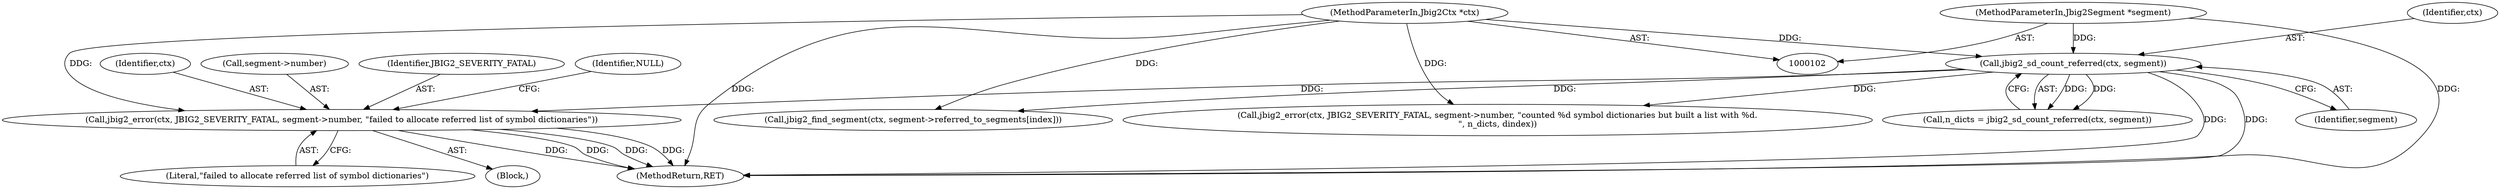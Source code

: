 digraph "0_ghostscript_e698d5c11d27212aa1098bc5b1673a3378563092_15@pointer" {
"1000124" [label="(Call,jbig2_error(ctx, JBIG2_SEVERITY_FATAL, segment->number, \"failed to allocate referred list of symbol dictionaries\"))"];
"1000112" [label="(Call,jbig2_sd_count_referred(ctx, segment))"];
"1000103" [label="(MethodParameterIn,Jbig2Ctx *ctx)"];
"1000104" [label="(MethodParameterIn,Jbig2Segment *segment)"];
"1000124" [label="(Call,jbig2_error(ctx, JBIG2_SEVERITY_FATAL, segment->number, \"failed to allocate referred list of symbol dictionaries\"))"];
"1000205" [label="(Call,jbig2_error(ctx, JBIG2_SEVERITY_FATAL, segment->number, \"counted %d symbol dictionaries but built a list with %d.\n\", n_dicts, dindex))"];
"1000104" [label="(MethodParameterIn,Jbig2Segment *segment)"];
"1000126" [label="(Identifier,JBIG2_SEVERITY_FATAL)"];
"1000132" [label="(Identifier,NULL)"];
"1000114" [label="(Identifier,segment)"];
"1000125" [label="(Identifier,ctx)"];
"1000127" [label="(Call,segment->number)"];
"1000112" [label="(Call,jbig2_sd_count_referred(ctx, segment))"];
"1000110" [label="(Call,n_dicts = jbig2_sd_count_referred(ctx, segment))"];
"1000113" [label="(Identifier,ctx)"];
"1000103" [label="(MethodParameterIn,Jbig2Ctx *ctx)"];
"1000123" [label="(Block,)"];
"1000216" [label="(MethodReturn,RET)"];
"1000147" [label="(Call,jbig2_find_segment(ctx, segment->referred_to_segments[index]))"];
"1000130" [label="(Literal,\"failed to allocate referred list of symbol dictionaries\")"];
"1000124" -> "1000123"  [label="AST: "];
"1000124" -> "1000130"  [label="CFG: "];
"1000125" -> "1000124"  [label="AST: "];
"1000126" -> "1000124"  [label="AST: "];
"1000127" -> "1000124"  [label="AST: "];
"1000130" -> "1000124"  [label="AST: "];
"1000132" -> "1000124"  [label="CFG: "];
"1000124" -> "1000216"  [label="DDG: "];
"1000124" -> "1000216"  [label="DDG: "];
"1000124" -> "1000216"  [label="DDG: "];
"1000124" -> "1000216"  [label="DDG: "];
"1000112" -> "1000124"  [label="DDG: "];
"1000103" -> "1000124"  [label="DDG: "];
"1000112" -> "1000110"  [label="AST: "];
"1000112" -> "1000114"  [label="CFG: "];
"1000113" -> "1000112"  [label="AST: "];
"1000114" -> "1000112"  [label="AST: "];
"1000110" -> "1000112"  [label="CFG: "];
"1000112" -> "1000216"  [label="DDG: "];
"1000112" -> "1000216"  [label="DDG: "];
"1000112" -> "1000110"  [label="DDG: "];
"1000112" -> "1000110"  [label="DDG: "];
"1000103" -> "1000112"  [label="DDG: "];
"1000104" -> "1000112"  [label="DDG: "];
"1000112" -> "1000147"  [label="DDG: "];
"1000112" -> "1000205"  [label="DDG: "];
"1000103" -> "1000102"  [label="AST: "];
"1000103" -> "1000216"  [label="DDG: "];
"1000103" -> "1000147"  [label="DDG: "];
"1000103" -> "1000205"  [label="DDG: "];
"1000104" -> "1000102"  [label="AST: "];
"1000104" -> "1000216"  [label="DDG: "];
}
